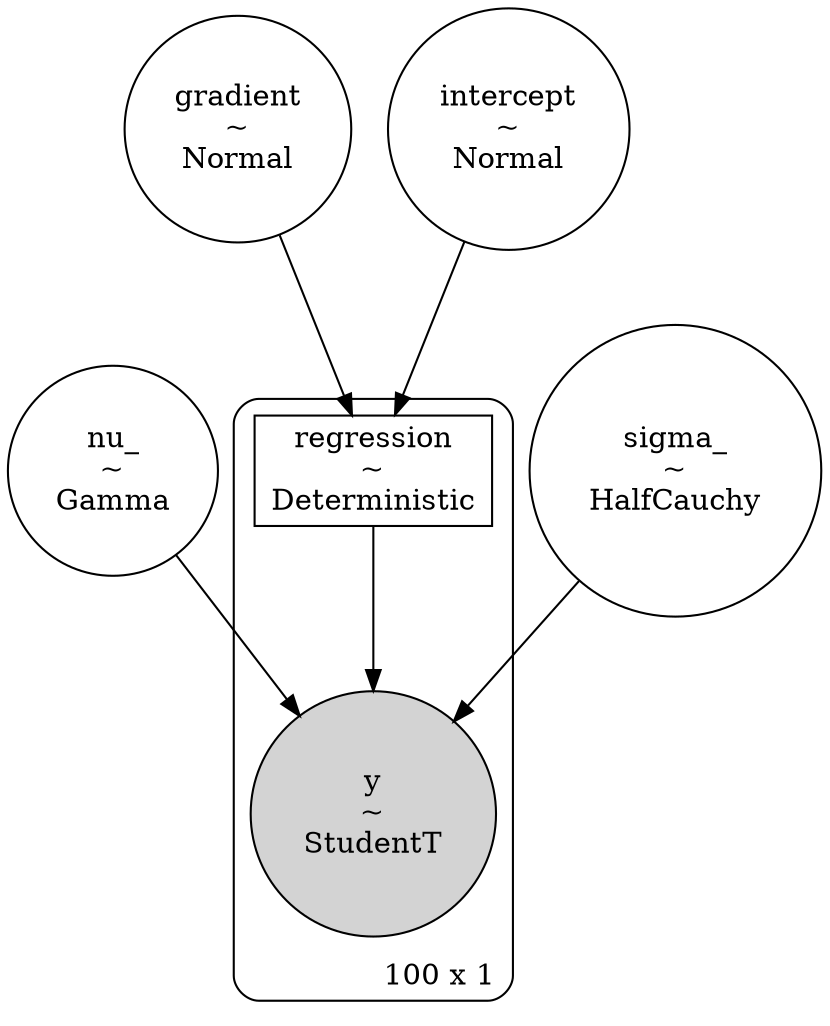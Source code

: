 digraph {
	node [shape=circle]
	nu_ [label="nu_
~
Gamma"]
	gradient [label="gradient
~
Normal"]
	intercept [label="intercept
~
Normal"]
	sigma_ [label="sigma_
~
HalfCauchy"]
	subgraph "cluster100 x 1" {
		y [label="y
~
StudentT" style=filled]
		regression [label="regression
~
Deterministic" shape=box]
		label="100 x 1" labeljust=r labelloc=b style=rounded
	}
	gradient -> regression
	intercept -> regression
	sigma_ -> y
	regression -> y
	nu_ -> y
}
